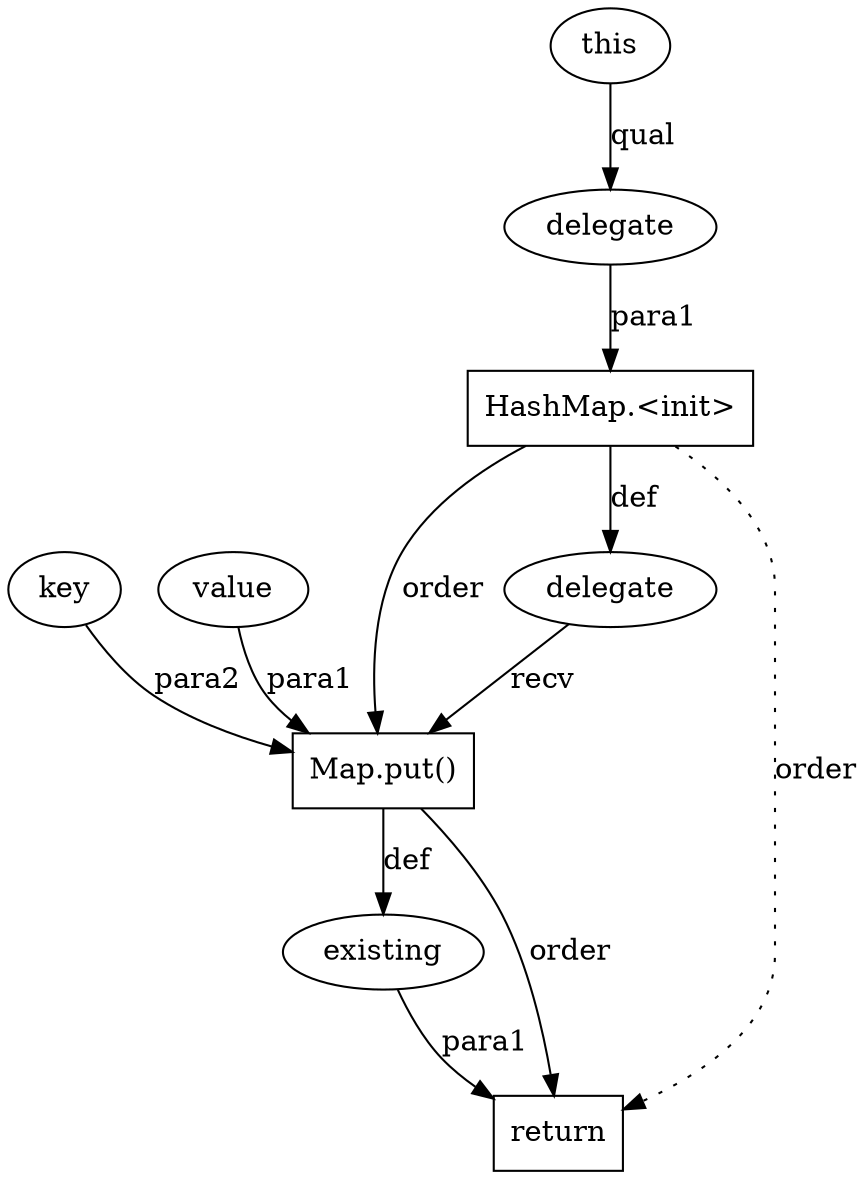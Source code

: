 digraph "CopyOnWriteMap.putInternal#K#V#" {
1 [label="HashMap.<init>" shape=box]
2 [label="Map.put()" shape=box]
3 [label="delegate" shape=ellipse]
4 [label="delegate" shape=ellipse]
5 [label="existing" shape=ellipse]
6 [label="key" shape=ellipse]
7 [label="return" shape=box]
8 [label="this" shape=ellipse]
9 [label="value" shape=ellipse]
3 -> 1 [label="para1"];
1 -> 2 [label="order"];
9 -> 2 [label="para1"];
4 -> 2 [label="recv"];
6 -> 2 [label="para2"];
8 -> 3 [label="qual"];
1 -> 4 [label="def"];
2 -> 5 [label="def"];
1 -> 7 [label="order" style=dotted];
2 -> 7 [label="order"];
5 -> 7 [label="para1"];
}
